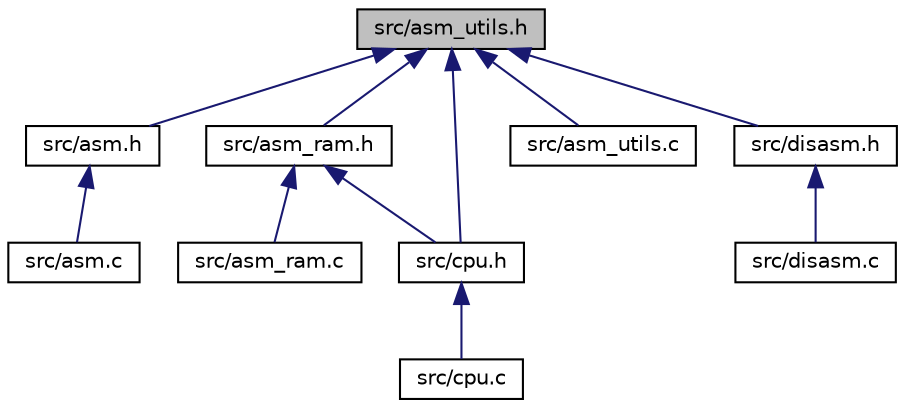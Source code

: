 digraph "src/asm_utils.h"
{
  edge [fontname="Helvetica",fontsize="10",labelfontname="Helvetica",labelfontsize="10"];
  node [fontname="Helvetica",fontsize="10",shape=record];
  Node5 [label="src/asm_utils.h",height=0.2,width=0.4,color="black", fillcolor="grey75", style="filled", fontcolor="black"];
  Node5 -> Node6 [dir="back",color="midnightblue",fontsize="10",style="solid",fontname="Helvetica"];
  Node6 [label="src/asm.h",height=0.2,width=0.4,color="black", fillcolor="white", style="filled",URL="$asm_8h.html",tooltip="Definitions of methods for assembler. "];
  Node6 -> Node7 [dir="back",color="midnightblue",fontsize="10",style="solid",fontname="Helvetica"];
  Node7 [label="src/asm.c",height=0.2,width=0.4,color="black", fillcolor="white", style="filled",URL="$asm_8c.html",tooltip="Definitions of methods for assembler. "];
  Node5 -> Node8 [dir="back",color="midnightblue",fontsize="10",style="solid",fontname="Helvetica"];
  Node8 [label="src/asm_ram.h",height=0.2,width=0.4,color="black", fillcolor="white", style="filled",URL="$asm__ram_8h.html",tooltip="Method describes RAM and methods for controller. "];
  Node8 -> Node9 [dir="back",color="midnightblue",fontsize="10",style="solid",fontname="Helvetica"];
  Node9 [label="src/asm_ram.c",height=0.2,width=0.4,color="black", fillcolor="white", style="filled",URL="$asm__ram_8c.html",tooltip="Method describes RAM and methods for controller. "];
  Node8 -> Node10 [dir="back",color="midnightblue",fontsize="10",style="solid",fontname="Helvetica"];
  Node10 [label="src/cpu.h",height=0.2,width=0.4,color="black", fillcolor="white", style="filled",URL="$cpu_8h.html",tooltip="Headers for a stack machine. "];
  Node10 -> Node11 [dir="back",color="midnightblue",fontsize="10",style="solid",fontname="Helvetica"];
  Node11 [label="src/cpu.c",height=0.2,width=0.4,color="black", fillcolor="white", style="filled",URL="$cpu_8c.html",tooltip="Describes a stack machine. "];
  Node5 -> Node12 [dir="back",color="midnightblue",fontsize="10",style="solid",fontname="Helvetica"];
  Node12 [label="src/asm_utils.c",height=0.2,width=0.4,color="black", fillcolor="white", style="filled",URL="$asm__utils_8c.html",tooltip="Helper methods for asm, disasm, cpu. "];
  Node5 -> Node10 [dir="back",color="midnightblue",fontsize="10",style="solid",fontname="Helvetica"];
  Node5 -> Node13 [dir="back",color="midnightblue",fontsize="10",style="solid",fontname="Helvetica"];
  Node13 [label="src/disasm.h",height=0.2,width=0.4,color="black", fillcolor="white", style="filled",URL="$disasm_8h.html",tooltip="Disassembler methods. "];
  Node13 -> Node14 [dir="back",color="midnightblue",fontsize="10",style="solid",fontname="Helvetica"];
  Node14 [label="src/disasm.c",height=0.2,width=0.4,color="black", fillcolor="white", style="filled",URL="$disasm_8c.html",tooltip="Disassembler methods. "];
}

